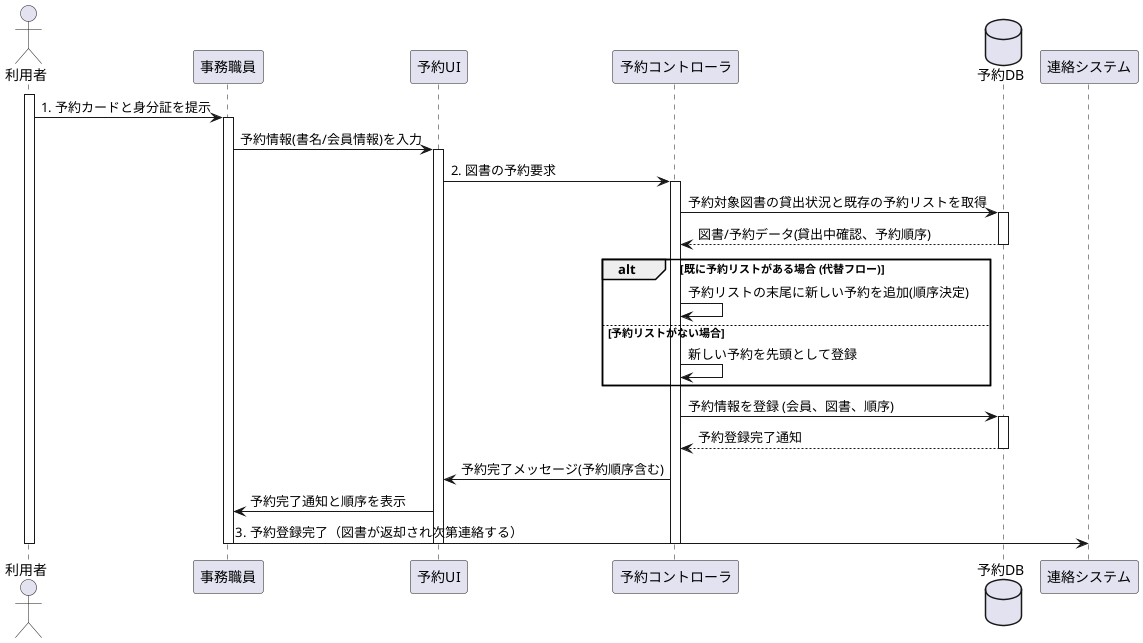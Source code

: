@startuml
actor 利用者 as U
participant 事務職員 as J
participant 予約UI as UI
participant 予約コントローラ as C
database 予約DB as DB
participant 連絡システム as E

activate U
U -> J: 1. 予約カードと身分証を提示

activate J
J -> UI: 予約情報(書名/会員情報)を入力
    
activate UI
UI -> C: 2. 図書の予約要求

activate C
C -> DB: 予約対象図書の貸出状況と既存の予約リストを取得
activate DB
DB --> C: 図書/予約データ(貸出中確認、予約順序)
deactivate DB

alt 既に予約リストがある場合 (代替フロー)
    C -> C: 予約リストの末尾に新しい予約を追加(順序決定)
else 予約リストがない場合
    C -> C: 新しい予約を先頭として登録
end

C -> DB: 予約情報を登録 (会員、図書、順序)
activate DB
DB --> C: 予約登録完了通知
deactivate DB

C -> UI: 予約完了メッセージ(予約順序含む)
UI -> J: 予約完了通知と順序を表示
    
J -> E: 3. 予約登録完了（図書が返却され次第連絡する）

deactivate C
deactivate UI
deactivate J
deactivate U
@enduml